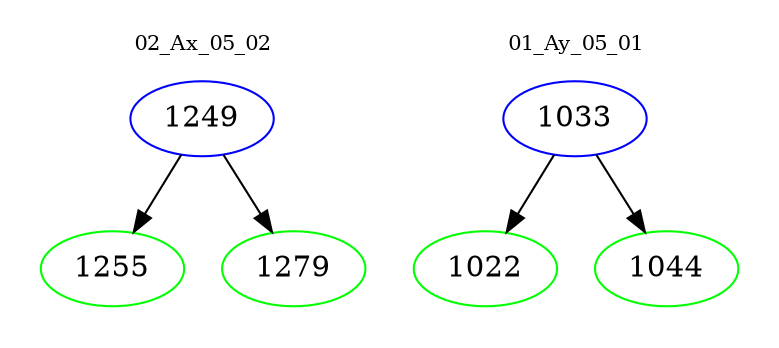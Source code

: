 digraph{
subgraph cluster_0 {
color = white
label = "02_Ax_05_02";
fontsize=10;
T0_1249 [label="1249", color="blue"]
T0_1249 -> T0_1255 [color="black"]
T0_1255 [label="1255", color="green"]
T0_1249 -> T0_1279 [color="black"]
T0_1279 [label="1279", color="green"]
}
subgraph cluster_1 {
color = white
label = "01_Ay_05_01";
fontsize=10;
T1_1033 [label="1033", color="blue"]
T1_1033 -> T1_1022 [color="black"]
T1_1022 [label="1022", color="green"]
T1_1033 -> T1_1044 [color="black"]
T1_1044 [label="1044", color="green"]
}
}

